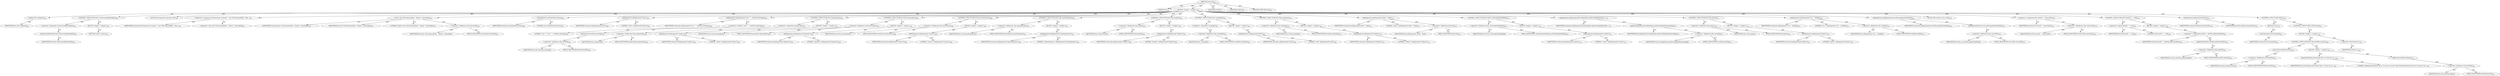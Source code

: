 digraph "execute" {  
"111669149715" [label = <(METHOD,execute)<SUB>382</SUB>> ]
"115964117010" [label = <(PARAM,this)<SUB>382</SUB>> ]
"25769803804" [label = <(BLOCK,&lt;empty&gt;,&lt;empty&gt;)<SUB>382</SUB>> ]
"30064771162" [label = <(validate,this.validate())<SUB>383</SUB>> ]
"68719476756" [label = <(IDENTIFIER,this,this.validate())<SUB>383</SUB>> ]
"47244640262" [label = <(CONTROL_STRUCTURE,IF,if (!isDisassemblyNeeded()))<SUB>384</SUB>> ]
"30064771163" [label = <(&lt;operator&gt;.logicalNot,!isDisassemblyNeeded())<SUB>384</SUB>> ]
"30064771164" [label = <(isDisassemblyNeeded,this.isDisassemblyNeeded())<SUB>384</SUB>> ]
"68719476757" [label = <(IDENTIFIER,this,this.isDisassemblyNeeded())<SUB>384</SUB>> ]
"25769803805" [label = <(BLOCK,&lt;empty&gt;,&lt;empty&gt;)<SUB>384</SUB>> ]
"146028888067" [label = <(RETURN,return;,return;)<SUB>385</SUB>> ]
"94489280517" [label = <(LOCAL,NetCommand command: ANY)<SUB>387</SUB>> ]
"30064771165" [label = <(&lt;operator&gt;.assignment,NetCommand command = new NetCommand(this, &quot;ilda...)<SUB>387</SUB>> ]
"68719476805" [label = <(IDENTIFIER,command,NetCommand command = new NetCommand(this, &quot;ilda...)<SUB>387</SUB>> ]
"30064771166" [label = <(&lt;operator&gt;.alloc,new NetCommand(this, &quot;ildasm&quot;, executable))<SUB>387</SUB>> ]
"30064771167" [label = <(&lt;init&gt;,new NetCommand(this, &quot;ildasm&quot;, executable))<SUB>387</SUB>> ]
"68719476806" [label = <(IDENTIFIER,command,new NetCommand(this, &quot;ildasm&quot;, executable))<SUB>387</SUB>> ]
"68719476758" [label = <(IDENTIFIER,this,new NetCommand(this, &quot;ildasm&quot;, executable))<SUB>387</SUB>> ]
"90194313228" [label = <(LITERAL,&quot;ildasm&quot;,new NetCommand(this, &quot;ildasm&quot;, executable))<SUB>387</SUB>> ]
"30064771168" [label = <(&lt;operator&gt;.fieldAccess,this.executable)<SUB>387</SUB>> ]
"68719476807" [label = <(IDENTIFIER,this,new NetCommand(this, &quot;ildasm&quot;, executable))> ]
"55834574878" [label = <(FIELD_IDENTIFIER,executable,executable)<SUB>387</SUB>> ]
"30064771169" [label = <(setFailOnError,setFailOnError(true))<SUB>388</SUB>> ]
"68719476808" [label = <(IDENTIFIER,command,setFailOnError(true))<SUB>388</SUB>> ]
"90194313229" [label = <(LITERAL,true,setFailOnError(true))<SUB>388</SUB>> ]
"30064771170" [label = <(addArgument,addArgument(&quot;/text&quot;))<SUB>390</SUB>> ]
"68719476809" [label = <(IDENTIFIER,command,addArgument(&quot;/text&quot;))<SUB>390</SUB>> ]
"90194313230" [label = <(LITERAL,&quot;/text&quot;,addArgument(&quot;/text&quot;))<SUB>390</SUB>> ]
"30064771171" [label = <(addArgument,addArgument(&quot;/out=&quot; + destFile.toString()))<SUB>391</SUB>> ]
"68719476810" [label = <(IDENTIFIER,command,addArgument(&quot;/out=&quot; + destFile.toString()))<SUB>391</SUB>> ]
"30064771172" [label = <(&lt;operator&gt;.addition,&quot;/out=&quot; + destFile.toString())<SUB>391</SUB>> ]
"90194313231" [label = <(LITERAL,&quot;/out=&quot;,&quot;/out=&quot; + destFile.toString())<SUB>391</SUB>> ]
"30064771173" [label = <(toString,this.destFile.toString())<SUB>391</SUB>> ]
"30064771174" [label = <(&lt;operator&gt;.fieldAccess,this.destFile)<SUB>391</SUB>> ]
"68719476811" [label = <(IDENTIFIER,this,this.destFile.toString())> ]
"55834574879" [label = <(FIELD_IDENTIFIER,destFile,destFile)<SUB>391</SUB>> ]
"47244640263" [label = <(CONTROL_STRUCTURE,IF,if (!progressBar))<SUB>392</SUB>> ]
"30064771175" [label = <(&lt;operator&gt;.logicalNot,!progressBar)<SUB>392</SUB>> ]
"30064771176" [label = <(&lt;operator&gt;.fieldAccess,this.progressBar)<SUB>392</SUB>> ]
"68719476812" [label = <(IDENTIFIER,this,!progressBar)> ]
"55834574880" [label = <(FIELD_IDENTIFIER,progressBar,progressBar)<SUB>392</SUB>> ]
"25769803806" [label = <(BLOCK,&lt;empty&gt;,&lt;empty&gt;)<SUB>392</SUB>> ]
"30064771177" [label = <(addArgument,addArgument(&quot;/nobar&quot;))<SUB>393</SUB>> ]
"68719476813" [label = <(IDENTIFIER,command,addArgument(&quot;/nobar&quot;))<SUB>393</SUB>> ]
"90194313232" [label = <(LITERAL,&quot;/nobar&quot;,addArgument(&quot;/nobar&quot;))<SUB>393</SUB>> ]
"47244640264" [label = <(CONTROL_STRUCTURE,IF,if (this.linenumbers))<SUB>395</SUB>> ]
"30064771178" [label = <(&lt;operator&gt;.fieldAccess,this.linenumbers)<SUB>395</SUB>> ]
"68719476814" [label = <(IDENTIFIER,this,if (this.linenumbers))> ]
"55834574881" [label = <(FIELD_IDENTIFIER,linenumbers,linenumbers)<SUB>395</SUB>> ]
"25769803807" [label = <(BLOCK,&lt;empty&gt;,&lt;empty&gt;)<SUB>395</SUB>> ]
"30064771179" [label = <(addArgument,addArgument(&quot;/linenum&quot;))<SUB>396</SUB>> ]
"68719476815" [label = <(IDENTIFIER,command,addArgument(&quot;/linenum&quot;))<SUB>396</SUB>> ]
"90194313233" [label = <(LITERAL,&quot;/linenum&quot;,addArgument(&quot;/linenum&quot;))<SUB>396</SUB>> ]
"47244640265" [label = <(CONTROL_STRUCTURE,IF,if (this.showSource))<SUB>398</SUB>> ]
"30064771180" [label = <(&lt;operator&gt;.fieldAccess,this.showSource)<SUB>398</SUB>> ]
"68719476816" [label = <(IDENTIFIER,this,if (this.showSource))> ]
"55834574882" [label = <(FIELD_IDENTIFIER,showSource,showSource)<SUB>398</SUB>> ]
"25769803808" [label = <(BLOCK,&lt;empty&gt;,&lt;empty&gt;)<SUB>398</SUB>> ]
"30064771181" [label = <(addArgument,addArgument(&quot;/source&quot;))<SUB>399</SUB>> ]
"68719476817" [label = <(IDENTIFIER,command,addArgument(&quot;/source&quot;))<SUB>399</SUB>> ]
"90194313234" [label = <(LITERAL,&quot;/source&quot;,addArgument(&quot;/source&quot;))<SUB>399</SUB>> ]
"47244640266" [label = <(CONTROL_STRUCTURE,IF,if (this.quoteallnames))<SUB>401</SUB>> ]
"30064771182" [label = <(&lt;operator&gt;.fieldAccess,this.quoteallnames)<SUB>401</SUB>> ]
"68719476818" [label = <(IDENTIFIER,this,if (this.quoteallnames))> ]
"55834574883" [label = <(FIELD_IDENTIFIER,quoteallnames,quoteallnames)<SUB>401</SUB>> ]
"25769803809" [label = <(BLOCK,&lt;empty&gt;,&lt;empty&gt;)<SUB>401</SUB>> ]
"30064771183" [label = <(addArgument,addArgument(&quot;/quoteallnames&quot;))<SUB>402</SUB>> ]
"68719476819" [label = <(IDENTIFIER,command,addArgument(&quot;/quoteallnames&quot;))<SUB>402</SUB>> ]
"90194313235" [label = <(LITERAL,&quot;/quoteallnames&quot;,addArgument(&quot;/quoteallnames&quot;))<SUB>402</SUB>> ]
"47244640267" [label = <(CONTROL_STRUCTURE,IF,if (this.header))<SUB>404</SUB>> ]
"30064771184" [label = <(&lt;operator&gt;.fieldAccess,this.header)<SUB>404</SUB>> ]
"68719476820" [label = <(IDENTIFIER,this,if (this.header))> ]
"55834574884" [label = <(FIELD_IDENTIFIER,header,header)<SUB>404</SUB>> ]
"25769803810" [label = <(BLOCK,&lt;empty&gt;,&lt;empty&gt;)<SUB>404</SUB>> ]
"30064771185" [label = <(addArgument,addArgument(&quot;/header&quot;))<SUB>405</SUB>> ]
"68719476821" [label = <(IDENTIFIER,command,addArgument(&quot;/header&quot;))<SUB>405</SUB>> ]
"90194313236" [label = <(LITERAL,&quot;/header&quot;,addArgument(&quot;/header&quot;))<SUB>405</SUB>> ]
"47244640268" [label = <(CONTROL_STRUCTURE,IF,if (!assembler))<SUB>407</SUB>> ]
"30064771186" [label = <(&lt;operator&gt;.logicalNot,!assembler)<SUB>407</SUB>> ]
"30064771187" [label = <(&lt;operator&gt;.fieldAccess,this.assembler)<SUB>407</SUB>> ]
"68719476822" [label = <(IDENTIFIER,this,!assembler)> ]
"55834574885" [label = <(FIELD_IDENTIFIER,assembler,assembler)<SUB>407</SUB>> ]
"25769803811" [label = <(BLOCK,&lt;empty&gt;,&lt;empty&gt;)<SUB>407</SUB>> ]
"30064771188" [label = <(addArgument,addArgument(&quot;/noil&quot;))<SUB>408</SUB>> ]
"68719476823" [label = <(IDENTIFIER,command,addArgument(&quot;/noil&quot;))<SUB>408</SUB>> ]
"90194313237" [label = <(LITERAL,&quot;/noil&quot;,addArgument(&quot;/noil&quot;))<SUB>408</SUB>> ]
"47244640269" [label = <(CONTROL_STRUCTURE,IF,if (this.metadata))<SUB>410</SUB>> ]
"30064771189" [label = <(&lt;operator&gt;.fieldAccess,this.metadata)<SUB>410</SUB>> ]
"68719476824" [label = <(IDENTIFIER,this,if (this.metadata))> ]
"55834574886" [label = <(FIELD_IDENTIFIER,metadata,metadata)<SUB>410</SUB>> ]
"25769803812" [label = <(BLOCK,&lt;empty&gt;,&lt;empty&gt;)<SUB>410</SUB>> ]
"30064771190" [label = <(addArgument,addArgument(&quot;/tokens&quot;))<SUB>411</SUB>> ]
"68719476825" [label = <(IDENTIFIER,command,addArgument(&quot;/tokens&quot;))<SUB>411</SUB>> ]
"90194313238" [label = <(LITERAL,&quot;/tokens&quot;,addArgument(&quot;/tokens&quot;))<SUB>411</SUB>> ]
"30064771191" [label = <(addArgument,addArgument(&quot;/item:&quot;, item))<SUB>413</SUB>> ]
"68719476826" [label = <(IDENTIFIER,command,addArgument(&quot;/item:&quot;, item))<SUB>413</SUB>> ]
"90194313239" [label = <(LITERAL,&quot;/item:&quot;,addArgument(&quot;/item:&quot;, item))<SUB>413</SUB>> ]
"30064771192" [label = <(&lt;operator&gt;.fieldAccess,this.item)<SUB>413</SUB>> ]
"68719476827" [label = <(IDENTIFIER,this,addArgument(&quot;/item:&quot;, item))> ]
"55834574887" [label = <(FIELD_IDENTIFIER,item,item)<SUB>413</SUB>> ]
"47244640270" [label = <(CONTROL_STRUCTURE,IF,if (this.rawExceptionHandling))<SUB>414</SUB>> ]
"30064771193" [label = <(&lt;operator&gt;.fieldAccess,this.rawExceptionHandling)<SUB>414</SUB>> ]
"68719476828" [label = <(IDENTIFIER,this,if (this.rawExceptionHandling))> ]
"55834574888" [label = <(FIELD_IDENTIFIER,rawExceptionHandling,rawExceptionHandling)<SUB>414</SUB>> ]
"25769803813" [label = <(BLOCK,&lt;empty&gt;,&lt;empty&gt;)<SUB>414</SUB>> ]
"30064771194" [label = <(addArgument,addArgument(&quot;/raweh&quot;))<SUB>415</SUB>> ]
"68719476829" [label = <(IDENTIFIER,command,addArgument(&quot;/raweh&quot;))<SUB>415</SUB>> ]
"90194313240" [label = <(LITERAL,&quot;/raweh&quot;,addArgument(&quot;/raweh&quot;))<SUB>415</SUB>> ]
"30064771195" [label = <(addArgument,addArgument(EncodingTypes.getEncodingOption(enc...)<SUB>417</SUB>> ]
"68719476830" [label = <(IDENTIFIER,command,addArgument(EncodingTypes.getEncodingOption(enc...)<SUB>417</SUB>> ]
"30064771196" [label = <(getEncodingOption,EncodingTypes.getEncodingOption(encoding))<SUB>417</SUB>> ]
"68719476831" [label = <(IDENTIFIER,EncodingTypes,EncodingTypes.getEncodingOption(encoding))<SUB>417</SUB>> ]
"30064771197" [label = <(&lt;operator&gt;.fieldAccess,this.encoding)<SUB>417</SUB>> ]
"68719476832" [label = <(IDENTIFIER,this,EncodingTypes.getEncodingOption(encoding))> ]
"55834574889" [label = <(FIELD_IDENTIFIER,encoding,encoding)<SUB>417</SUB>> ]
"47244640271" [label = <(CONTROL_STRUCTURE,IF,if (this.bytes))<SUB>418</SUB>> ]
"30064771198" [label = <(&lt;operator&gt;.fieldAccess,this.bytes)<SUB>418</SUB>> ]
"68719476833" [label = <(IDENTIFIER,this,if (this.bytes))> ]
"55834574890" [label = <(FIELD_IDENTIFIER,bytes,bytes)<SUB>418</SUB>> ]
"25769803814" [label = <(BLOCK,&lt;empty&gt;,&lt;empty&gt;)<SUB>418</SUB>> ]
"30064771199" [label = <(addArgument,addArgument(&quot;/bytes&quot;))<SUB>419</SUB>> ]
"68719476834" [label = <(IDENTIFIER,command,addArgument(&quot;/bytes&quot;))<SUB>419</SUB>> ]
"90194313241" [label = <(LITERAL,&quot;/bytes&quot;,addArgument(&quot;/bytes&quot;))<SUB>419</SUB>> ]
"30064771200" [label = <(addArgument,addArgument(&quot;/vis:&quot;, visibility))<SUB>421</SUB>> ]
"68719476835" [label = <(IDENTIFIER,command,addArgument(&quot;/vis:&quot;, visibility))<SUB>421</SUB>> ]
"90194313242" [label = <(LITERAL,&quot;/vis:&quot;,addArgument(&quot;/vis:&quot;, visibility))<SUB>421</SUB>> ]
"30064771201" [label = <(&lt;operator&gt;.fieldAccess,this.visibility)<SUB>421</SUB>> ]
"68719476836" [label = <(IDENTIFIER,this,addArgument(&quot;/vis:&quot;, visibility))> ]
"55834574891" [label = <(FIELD_IDENTIFIER,visibility,visibility)<SUB>421</SUB>> ]
"30064771202" [label = <(addArgument,addArgument(sourceFile.getAbsolutePath()))<SUB>424</SUB>> ]
"68719476837" [label = <(IDENTIFIER,command,addArgument(sourceFile.getAbsolutePath()))<SUB>424</SUB>> ]
"30064771203" [label = <(getAbsolutePath,this.sourceFile.getAbsolutePath())<SUB>424</SUB>> ]
"30064771204" [label = <(&lt;operator&gt;.fieldAccess,this.sourceFile)<SUB>424</SUB>> ]
"68719476838" [label = <(IDENTIFIER,this,this.sourceFile.getAbsolutePath())> ]
"55834574892" [label = <(FIELD_IDENTIFIER,sourceFile,sourceFile)<SUB>424</SUB>> ]
"94489280518" [label = <(LOCAL,File execDir: java.io.File)<SUB>428</SUB>> ]
"30064771205" [label = <(&lt;operator&gt;.assignment,File execDir = resourceDir)<SUB>428</SUB>> ]
"68719476839" [label = <(IDENTIFIER,execDir,File execDir = resourceDir)<SUB>428</SUB>> ]
"30064771206" [label = <(&lt;operator&gt;.fieldAccess,this.resourceDir)<SUB>428</SUB>> ]
"68719476840" [label = <(IDENTIFIER,this,File execDir = resourceDir)> ]
"55834574893" [label = <(FIELD_IDENTIFIER,resourceDir,resourceDir)<SUB>428</SUB>> ]
"47244640272" [label = <(CONTROL_STRUCTURE,IF,if (execDir == null))<SUB>429</SUB>> ]
"30064771207" [label = <(&lt;operator&gt;.equals,execDir == null)<SUB>429</SUB>> ]
"68719476841" [label = <(IDENTIFIER,execDir,execDir == null)<SUB>429</SUB>> ]
"90194313243" [label = <(LITERAL,null,execDir == null)<SUB>429</SUB>> ]
"25769803815" [label = <(BLOCK,&lt;empty&gt;,&lt;empty&gt;)<SUB>429</SUB>> ]
"30064771208" [label = <(&lt;operator&gt;.assignment,execDir = destFile.getParentFile())<SUB>430</SUB>> ]
"68719476842" [label = <(IDENTIFIER,execDir,execDir = destFile.getParentFile())<SUB>430</SUB>> ]
"30064771209" [label = <(getParentFile,this.destFile.getParentFile())<SUB>430</SUB>> ]
"30064771210" [label = <(&lt;operator&gt;.fieldAccess,this.destFile)<SUB>430</SUB>> ]
"68719476843" [label = <(IDENTIFIER,this,this.destFile.getParentFile())> ]
"55834574894" [label = <(FIELD_IDENTIFIER,destFile,destFile)<SUB>430</SUB>> ]
"30064771211" [label = <(setDirectory,setDirectory(execDir))<SUB>432</SUB>> ]
"68719476844" [label = <(IDENTIFIER,command,setDirectory(execDir))<SUB>432</SUB>> ]
"68719476845" [label = <(IDENTIFIER,execDir,setDirectory(execDir))<SUB>432</SUB>> ]
"47244640273" [label = <(CONTROL_STRUCTURE,TRY,try)<SUB>435</SUB>> ]
"25769803816" [label = <(BLOCK,try,try)<SUB>435</SUB>> ]
"30064771212" [label = <(runCommand,runCommand())<SUB>436</SUB>> ]
"68719476846" [label = <(IDENTIFIER,command,runCommand())<SUB>436</SUB>> ]
"47244640274" [label = <(CONTROL_STRUCTURE,CATCH,catch)<SUB>437</SUB>> ]
"25769803817" [label = <(BLOCK,&lt;empty&gt;,&lt;empty&gt;)<SUB>437</SUB>> ]
"47244640275" [label = <(CONTROL_STRUCTURE,IF,if (this.destFile.exists()))<SUB>439</SUB>> ]
"30064771213" [label = <(exists,this.destFile.exists())<SUB>439</SUB>> ]
"30064771214" [label = <(&lt;operator&gt;.fieldAccess,this.destFile)<SUB>439</SUB>> ]
"68719476847" [label = <(IDENTIFIER,this,this.destFile.exists())> ]
"55834574895" [label = <(FIELD_IDENTIFIER,destFile,destFile)<SUB>439</SUB>> ]
"25769803818" [label = <(BLOCK,&lt;empty&gt;,&lt;empty&gt;)<SUB>439</SUB>> ]
"30064771215" [label = <(log,log(&quot;Deleting destination file as it may be cor...)<SUB>440</SUB>> ]
"68719476759" [label = <(IDENTIFIER,this,log(&quot;Deleting destination file as it may be cor...)<SUB>440</SUB>> ]
"90194313244" [label = <(LITERAL,&quot;Deleting destination file as it may be corrupt&quot;,log(&quot;Deleting destination file as it may be cor...)<SUB>440</SUB>> ]
"30064771216" [label = <(delete,this.destFile.delete())<SUB>441</SUB>> ]
"30064771217" [label = <(&lt;operator&gt;.fieldAccess,this.destFile)<SUB>441</SUB>> ]
"68719476848" [label = <(IDENTIFIER,this,this.destFile.delete())> ]
"55834574896" [label = <(FIELD_IDENTIFIER,destFile,destFile)<SUB>441</SUB>> ]
"30064771218" [label = <(&lt;operator&gt;.throw,throw e;)<SUB>444</SUB>> ]
"68719476849" [label = <(IDENTIFIER,e,throw e;)<SUB>444</SUB>> ]
"133143986230" [label = <(MODIFIER,PUBLIC)> ]
"133143986231" [label = <(MODIFIER,VIRTUAL)> ]
"128849018899" [label = <(METHOD_RETURN,void)<SUB>382</SUB>> ]
  "111669149715" -> "115964117010"  [ label = "AST: "] 
  "111669149715" -> "25769803804"  [ label = "AST: "] 
  "111669149715" -> "133143986230"  [ label = "AST: "] 
  "111669149715" -> "133143986231"  [ label = "AST: "] 
  "111669149715" -> "128849018899"  [ label = "AST: "] 
  "25769803804" -> "30064771162"  [ label = "AST: "] 
  "25769803804" -> "47244640262"  [ label = "AST: "] 
  "25769803804" -> "94489280517"  [ label = "AST: "] 
  "25769803804" -> "30064771165"  [ label = "AST: "] 
  "25769803804" -> "30064771167"  [ label = "AST: "] 
  "25769803804" -> "30064771169"  [ label = "AST: "] 
  "25769803804" -> "30064771170"  [ label = "AST: "] 
  "25769803804" -> "30064771171"  [ label = "AST: "] 
  "25769803804" -> "47244640263"  [ label = "AST: "] 
  "25769803804" -> "47244640264"  [ label = "AST: "] 
  "25769803804" -> "47244640265"  [ label = "AST: "] 
  "25769803804" -> "47244640266"  [ label = "AST: "] 
  "25769803804" -> "47244640267"  [ label = "AST: "] 
  "25769803804" -> "47244640268"  [ label = "AST: "] 
  "25769803804" -> "47244640269"  [ label = "AST: "] 
  "25769803804" -> "30064771191"  [ label = "AST: "] 
  "25769803804" -> "47244640270"  [ label = "AST: "] 
  "25769803804" -> "30064771195"  [ label = "AST: "] 
  "25769803804" -> "47244640271"  [ label = "AST: "] 
  "25769803804" -> "30064771200"  [ label = "AST: "] 
  "25769803804" -> "30064771202"  [ label = "AST: "] 
  "25769803804" -> "94489280518"  [ label = "AST: "] 
  "25769803804" -> "30064771205"  [ label = "AST: "] 
  "25769803804" -> "47244640272"  [ label = "AST: "] 
  "25769803804" -> "30064771211"  [ label = "AST: "] 
  "25769803804" -> "47244640273"  [ label = "AST: "] 
  "30064771162" -> "68719476756"  [ label = "AST: "] 
  "47244640262" -> "30064771163"  [ label = "AST: "] 
  "47244640262" -> "25769803805"  [ label = "AST: "] 
  "30064771163" -> "30064771164"  [ label = "AST: "] 
  "30064771164" -> "68719476757"  [ label = "AST: "] 
  "25769803805" -> "146028888067"  [ label = "AST: "] 
  "30064771165" -> "68719476805"  [ label = "AST: "] 
  "30064771165" -> "30064771166"  [ label = "AST: "] 
  "30064771167" -> "68719476806"  [ label = "AST: "] 
  "30064771167" -> "68719476758"  [ label = "AST: "] 
  "30064771167" -> "90194313228"  [ label = "AST: "] 
  "30064771167" -> "30064771168"  [ label = "AST: "] 
  "30064771168" -> "68719476807"  [ label = "AST: "] 
  "30064771168" -> "55834574878"  [ label = "AST: "] 
  "30064771169" -> "68719476808"  [ label = "AST: "] 
  "30064771169" -> "90194313229"  [ label = "AST: "] 
  "30064771170" -> "68719476809"  [ label = "AST: "] 
  "30064771170" -> "90194313230"  [ label = "AST: "] 
  "30064771171" -> "68719476810"  [ label = "AST: "] 
  "30064771171" -> "30064771172"  [ label = "AST: "] 
  "30064771172" -> "90194313231"  [ label = "AST: "] 
  "30064771172" -> "30064771173"  [ label = "AST: "] 
  "30064771173" -> "30064771174"  [ label = "AST: "] 
  "30064771174" -> "68719476811"  [ label = "AST: "] 
  "30064771174" -> "55834574879"  [ label = "AST: "] 
  "47244640263" -> "30064771175"  [ label = "AST: "] 
  "47244640263" -> "25769803806"  [ label = "AST: "] 
  "30064771175" -> "30064771176"  [ label = "AST: "] 
  "30064771176" -> "68719476812"  [ label = "AST: "] 
  "30064771176" -> "55834574880"  [ label = "AST: "] 
  "25769803806" -> "30064771177"  [ label = "AST: "] 
  "30064771177" -> "68719476813"  [ label = "AST: "] 
  "30064771177" -> "90194313232"  [ label = "AST: "] 
  "47244640264" -> "30064771178"  [ label = "AST: "] 
  "47244640264" -> "25769803807"  [ label = "AST: "] 
  "30064771178" -> "68719476814"  [ label = "AST: "] 
  "30064771178" -> "55834574881"  [ label = "AST: "] 
  "25769803807" -> "30064771179"  [ label = "AST: "] 
  "30064771179" -> "68719476815"  [ label = "AST: "] 
  "30064771179" -> "90194313233"  [ label = "AST: "] 
  "47244640265" -> "30064771180"  [ label = "AST: "] 
  "47244640265" -> "25769803808"  [ label = "AST: "] 
  "30064771180" -> "68719476816"  [ label = "AST: "] 
  "30064771180" -> "55834574882"  [ label = "AST: "] 
  "25769803808" -> "30064771181"  [ label = "AST: "] 
  "30064771181" -> "68719476817"  [ label = "AST: "] 
  "30064771181" -> "90194313234"  [ label = "AST: "] 
  "47244640266" -> "30064771182"  [ label = "AST: "] 
  "47244640266" -> "25769803809"  [ label = "AST: "] 
  "30064771182" -> "68719476818"  [ label = "AST: "] 
  "30064771182" -> "55834574883"  [ label = "AST: "] 
  "25769803809" -> "30064771183"  [ label = "AST: "] 
  "30064771183" -> "68719476819"  [ label = "AST: "] 
  "30064771183" -> "90194313235"  [ label = "AST: "] 
  "47244640267" -> "30064771184"  [ label = "AST: "] 
  "47244640267" -> "25769803810"  [ label = "AST: "] 
  "30064771184" -> "68719476820"  [ label = "AST: "] 
  "30064771184" -> "55834574884"  [ label = "AST: "] 
  "25769803810" -> "30064771185"  [ label = "AST: "] 
  "30064771185" -> "68719476821"  [ label = "AST: "] 
  "30064771185" -> "90194313236"  [ label = "AST: "] 
  "47244640268" -> "30064771186"  [ label = "AST: "] 
  "47244640268" -> "25769803811"  [ label = "AST: "] 
  "30064771186" -> "30064771187"  [ label = "AST: "] 
  "30064771187" -> "68719476822"  [ label = "AST: "] 
  "30064771187" -> "55834574885"  [ label = "AST: "] 
  "25769803811" -> "30064771188"  [ label = "AST: "] 
  "30064771188" -> "68719476823"  [ label = "AST: "] 
  "30064771188" -> "90194313237"  [ label = "AST: "] 
  "47244640269" -> "30064771189"  [ label = "AST: "] 
  "47244640269" -> "25769803812"  [ label = "AST: "] 
  "30064771189" -> "68719476824"  [ label = "AST: "] 
  "30064771189" -> "55834574886"  [ label = "AST: "] 
  "25769803812" -> "30064771190"  [ label = "AST: "] 
  "30064771190" -> "68719476825"  [ label = "AST: "] 
  "30064771190" -> "90194313238"  [ label = "AST: "] 
  "30064771191" -> "68719476826"  [ label = "AST: "] 
  "30064771191" -> "90194313239"  [ label = "AST: "] 
  "30064771191" -> "30064771192"  [ label = "AST: "] 
  "30064771192" -> "68719476827"  [ label = "AST: "] 
  "30064771192" -> "55834574887"  [ label = "AST: "] 
  "47244640270" -> "30064771193"  [ label = "AST: "] 
  "47244640270" -> "25769803813"  [ label = "AST: "] 
  "30064771193" -> "68719476828"  [ label = "AST: "] 
  "30064771193" -> "55834574888"  [ label = "AST: "] 
  "25769803813" -> "30064771194"  [ label = "AST: "] 
  "30064771194" -> "68719476829"  [ label = "AST: "] 
  "30064771194" -> "90194313240"  [ label = "AST: "] 
  "30064771195" -> "68719476830"  [ label = "AST: "] 
  "30064771195" -> "30064771196"  [ label = "AST: "] 
  "30064771196" -> "68719476831"  [ label = "AST: "] 
  "30064771196" -> "30064771197"  [ label = "AST: "] 
  "30064771197" -> "68719476832"  [ label = "AST: "] 
  "30064771197" -> "55834574889"  [ label = "AST: "] 
  "47244640271" -> "30064771198"  [ label = "AST: "] 
  "47244640271" -> "25769803814"  [ label = "AST: "] 
  "30064771198" -> "68719476833"  [ label = "AST: "] 
  "30064771198" -> "55834574890"  [ label = "AST: "] 
  "25769803814" -> "30064771199"  [ label = "AST: "] 
  "30064771199" -> "68719476834"  [ label = "AST: "] 
  "30064771199" -> "90194313241"  [ label = "AST: "] 
  "30064771200" -> "68719476835"  [ label = "AST: "] 
  "30064771200" -> "90194313242"  [ label = "AST: "] 
  "30064771200" -> "30064771201"  [ label = "AST: "] 
  "30064771201" -> "68719476836"  [ label = "AST: "] 
  "30064771201" -> "55834574891"  [ label = "AST: "] 
  "30064771202" -> "68719476837"  [ label = "AST: "] 
  "30064771202" -> "30064771203"  [ label = "AST: "] 
  "30064771203" -> "30064771204"  [ label = "AST: "] 
  "30064771204" -> "68719476838"  [ label = "AST: "] 
  "30064771204" -> "55834574892"  [ label = "AST: "] 
  "30064771205" -> "68719476839"  [ label = "AST: "] 
  "30064771205" -> "30064771206"  [ label = "AST: "] 
  "30064771206" -> "68719476840"  [ label = "AST: "] 
  "30064771206" -> "55834574893"  [ label = "AST: "] 
  "47244640272" -> "30064771207"  [ label = "AST: "] 
  "47244640272" -> "25769803815"  [ label = "AST: "] 
  "30064771207" -> "68719476841"  [ label = "AST: "] 
  "30064771207" -> "90194313243"  [ label = "AST: "] 
  "25769803815" -> "30064771208"  [ label = "AST: "] 
  "30064771208" -> "68719476842"  [ label = "AST: "] 
  "30064771208" -> "30064771209"  [ label = "AST: "] 
  "30064771209" -> "30064771210"  [ label = "AST: "] 
  "30064771210" -> "68719476843"  [ label = "AST: "] 
  "30064771210" -> "55834574894"  [ label = "AST: "] 
  "30064771211" -> "68719476844"  [ label = "AST: "] 
  "30064771211" -> "68719476845"  [ label = "AST: "] 
  "47244640273" -> "25769803816"  [ label = "AST: "] 
  "47244640273" -> "47244640274"  [ label = "AST: "] 
  "25769803816" -> "30064771212"  [ label = "AST: "] 
  "30064771212" -> "68719476846"  [ label = "AST: "] 
  "47244640274" -> "25769803817"  [ label = "AST: "] 
  "25769803817" -> "47244640275"  [ label = "AST: "] 
  "25769803817" -> "30064771218"  [ label = "AST: "] 
  "47244640275" -> "30064771213"  [ label = "AST: "] 
  "47244640275" -> "25769803818"  [ label = "AST: "] 
  "30064771213" -> "30064771214"  [ label = "AST: "] 
  "30064771214" -> "68719476847"  [ label = "AST: "] 
  "30064771214" -> "55834574895"  [ label = "AST: "] 
  "25769803818" -> "30064771215"  [ label = "AST: "] 
  "25769803818" -> "30064771216"  [ label = "AST: "] 
  "30064771215" -> "68719476759"  [ label = "AST: "] 
  "30064771215" -> "90194313244"  [ label = "AST: "] 
  "30064771216" -> "30064771217"  [ label = "AST: "] 
  "30064771217" -> "68719476848"  [ label = "AST: "] 
  "30064771217" -> "55834574896"  [ label = "AST: "] 
  "30064771218" -> "68719476849"  [ label = "AST: "] 
  "111669149715" -> "115964117010"  [ label = "DDG: "] 
}
